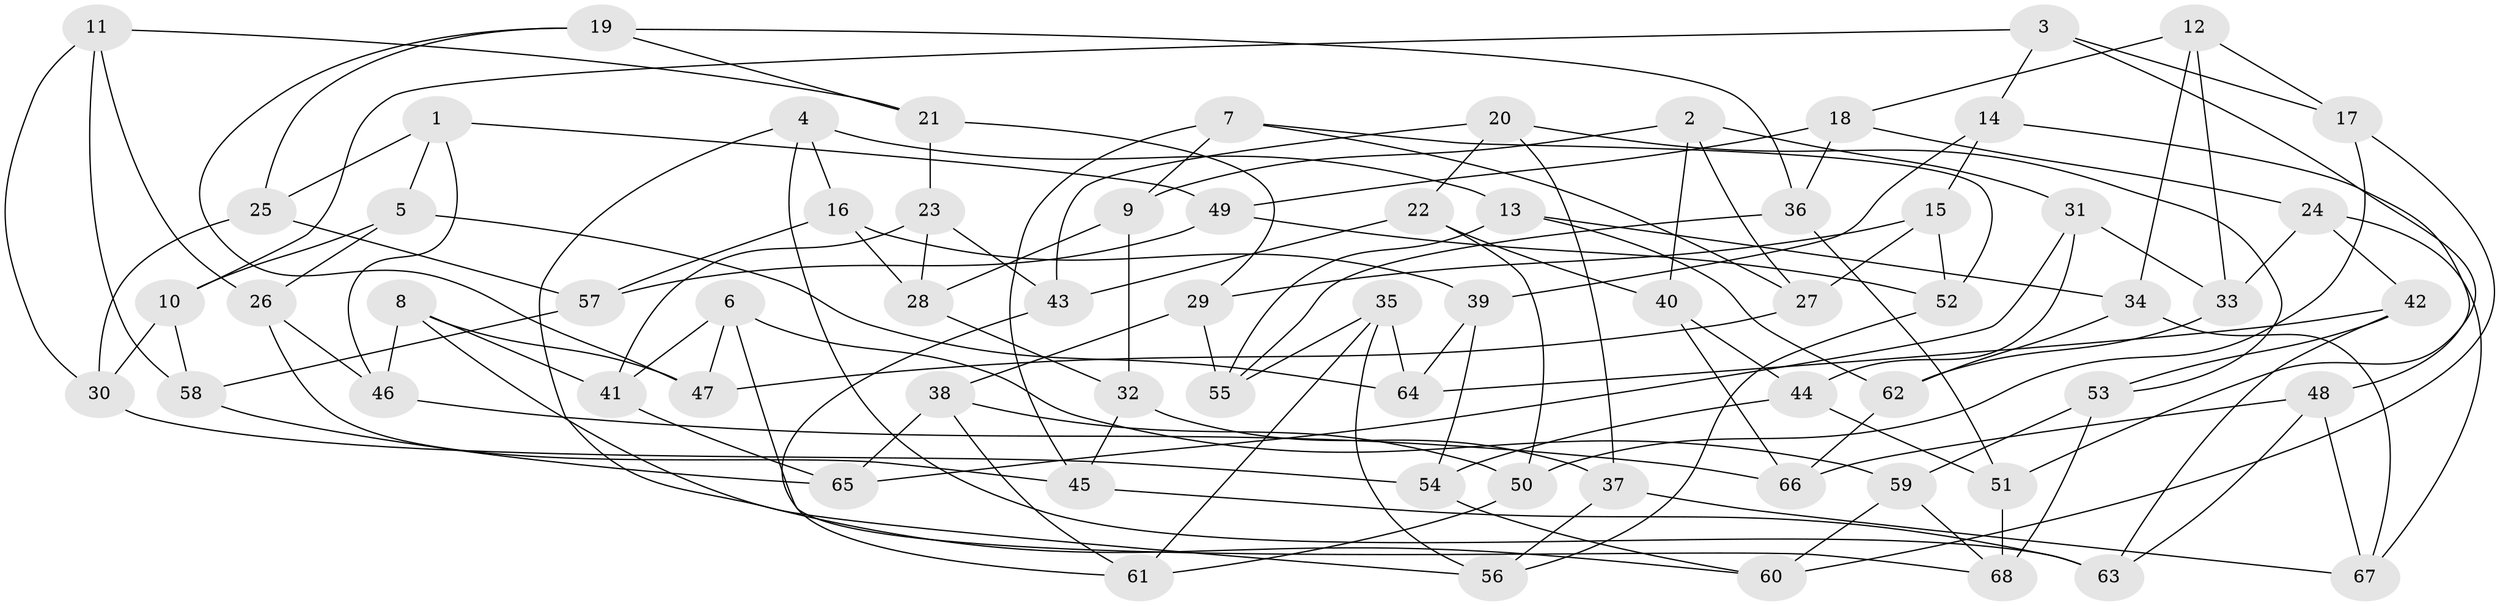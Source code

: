 // coarse degree distribution, {7: 0.11764705882352941, 4: 0.5588235294117647, 6: 0.029411764705882353, 9: 0.08823529411764706, 3: 0.14705882352941177, 10: 0.058823529411764705}
// Generated by graph-tools (version 1.1) at 2025/53/03/04/25 22:53:33]
// undirected, 68 vertices, 136 edges
graph export_dot {
  node [color=gray90,style=filled];
  1;
  2;
  3;
  4;
  5;
  6;
  7;
  8;
  9;
  10;
  11;
  12;
  13;
  14;
  15;
  16;
  17;
  18;
  19;
  20;
  21;
  22;
  23;
  24;
  25;
  26;
  27;
  28;
  29;
  30;
  31;
  32;
  33;
  34;
  35;
  36;
  37;
  38;
  39;
  40;
  41;
  42;
  43;
  44;
  45;
  46;
  47;
  48;
  49;
  50;
  51;
  52;
  53;
  54;
  55;
  56;
  57;
  58;
  59;
  60;
  61;
  62;
  63;
  64;
  65;
  66;
  67;
  68;
  1 -- 49;
  1 -- 25;
  1 -- 5;
  1 -- 46;
  2 -- 31;
  2 -- 27;
  2 -- 40;
  2 -- 9;
  3 -- 51;
  3 -- 14;
  3 -- 17;
  3 -- 10;
  4 -- 16;
  4 -- 63;
  4 -- 56;
  4 -- 13;
  5 -- 26;
  5 -- 64;
  5 -- 10;
  6 -- 47;
  6 -- 68;
  6 -- 41;
  6 -- 59;
  7 -- 52;
  7 -- 9;
  7 -- 27;
  7 -- 45;
  8 -- 46;
  8 -- 60;
  8 -- 47;
  8 -- 41;
  9 -- 28;
  9 -- 32;
  10 -- 30;
  10 -- 58;
  11 -- 30;
  11 -- 58;
  11 -- 21;
  11 -- 26;
  12 -- 17;
  12 -- 34;
  12 -- 33;
  12 -- 18;
  13 -- 34;
  13 -- 62;
  13 -- 55;
  14 -- 15;
  14 -- 48;
  14 -- 39;
  15 -- 52;
  15 -- 29;
  15 -- 27;
  16 -- 28;
  16 -- 39;
  16 -- 57;
  17 -- 50;
  17 -- 60;
  18 -- 36;
  18 -- 49;
  18 -- 24;
  19 -- 21;
  19 -- 25;
  19 -- 47;
  19 -- 36;
  20 -- 22;
  20 -- 43;
  20 -- 53;
  20 -- 37;
  21 -- 29;
  21 -- 23;
  22 -- 50;
  22 -- 43;
  22 -- 40;
  23 -- 28;
  23 -- 43;
  23 -- 41;
  24 -- 42;
  24 -- 67;
  24 -- 33;
  25 -- 57;
  25 -- 30;
  26 -- 46;
  26 -- 45;
  27 -- 47;
  28 -- 32;
  29 -- 55;
  29 -- 38;
  30 -- 54;
  31 -- 44;
  31 -- 65;
  31 -- 33;
  32 -- 37;
  32 -- 45;
  33 -- 62;
  34 -- 62;
  34 -- 67;
  35 -- 55;
  35 -- 56;
  35 -- 64;
  35 -- 61;
  36 -- 55;
  36 -- 51;
  37 -- 56;
  37 -- 67;
  38 -- 50;
  38 -- 61;
  38 -- 65;
  39 -- 64;
  39 -- 54;
  40 -- 44;
  40 -- 66;
  41 -- 65;
  42 -- 64;
  42 -- 53;
  42 -- 63;
  43 -- 61;
  44 -- 54;
  44 -- 51;
  45 -- 63;
  46 -- 66;
  48 -- 66;
  48 -- 67;
  48 -- 63;
  49 -- 57;
  49 -- 52;
  50 -- 61;
  51 -- 68;
  52 -- 56;
  53 -- 59;
  53 -- 68;
  54 -- 60;
  57 -- 58;
  58 -- 65;
  59 -- 60;
  59 -- 68;
  62 -- 66;
}

